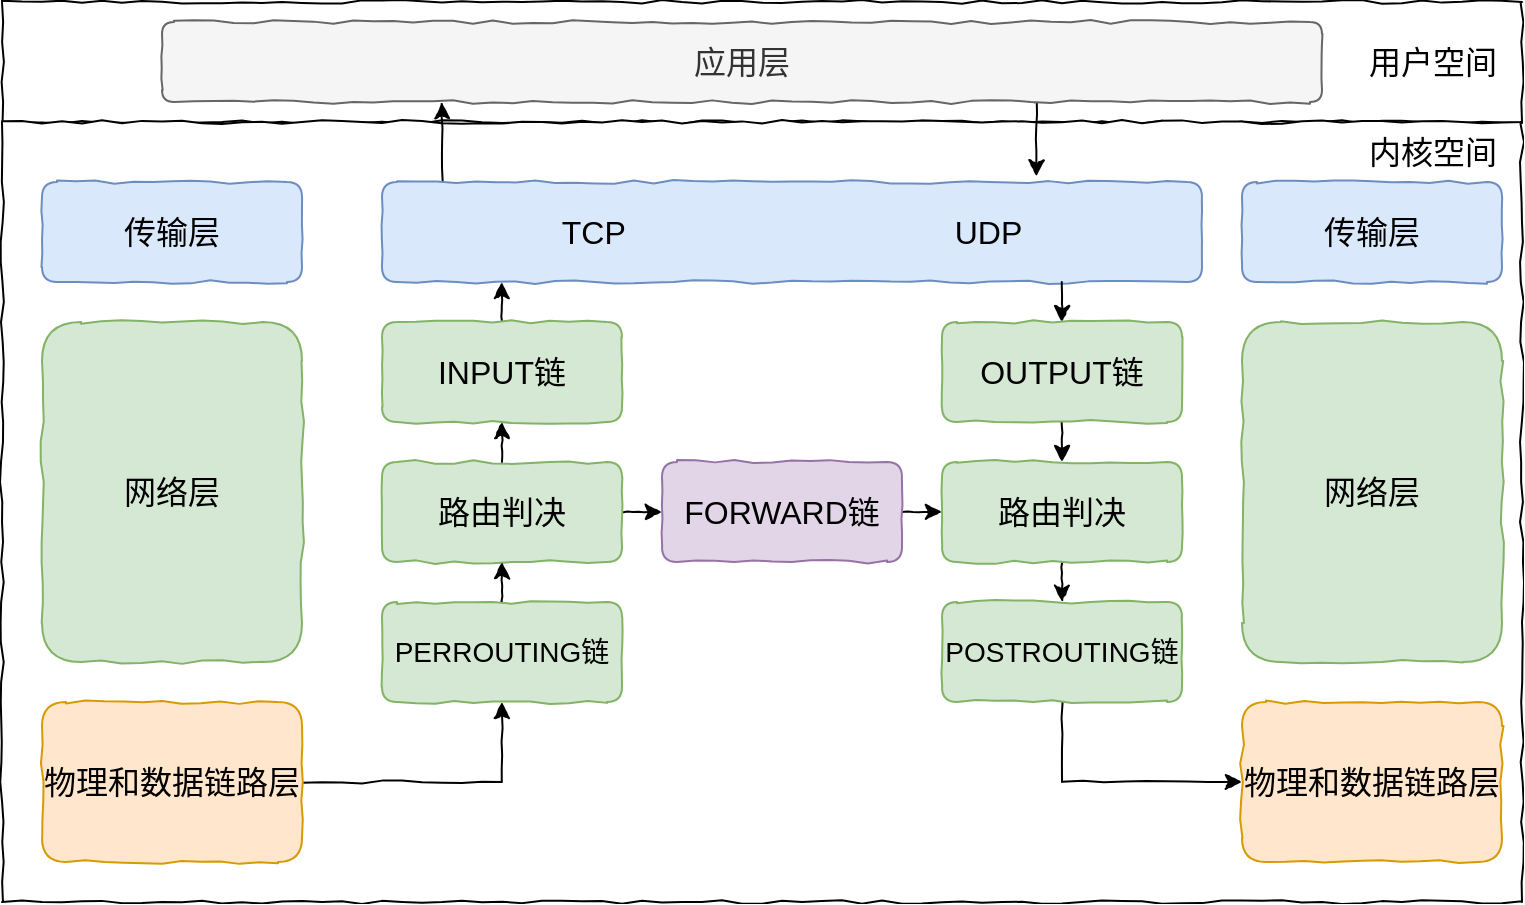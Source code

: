 <mxfile version="21.0.2" type="github">
  <diagram name="第 1 页" id="90CFqo1--4fjbLcjnFdY">
    <mxGraphModel dx="1050" dy="548" grid="0" gridSize="10" guides="1" tooltips="1" connect="1" arrows="1" fold="1" page="1" pageScale="1" pageWidth="827" pageHeight="1169" math="0" shadow="0">
      <root>
        <mxCell id="0" />
        <mxCell id="1" parent="0" />
        <mxCell id="99VKwfA_1_SisR6ghiPv-1" value="" style="rounded=0;whiteSpace=wrap;html=1;comic=1;" vertex="1" parent="1">
          <mxGeometry x="60" y="90" width="760" height="60" as="geometry" />
        </mxCell>
        <mxCell id="99VKwfA_1_SisR6ghiPv-2" value="" style="rounded=0;whiteSpace=wrap;html=1;comic=1;" vertex="1" parent="1">
          <mxGeometry x="60" y="150" width="760" height="390" as="geometry" />
        </mxCell>
        <mxCell id="99VKwfA_1_SisR6ghiPv-27" style="rounded=0;orthogonalLoop=1;jettySize=auto;html=1;entryX=0.074;entryY=-0.008;entryDx=0;entryDy=0;entryPerimeter=0;edgeStyle=orthogonalEdgeStyle;startArrow=classic;startFill=1;endArrow=none;endFill=0;comic=1;" edge="1" parent="1" target="99VKwfA_1_SisR6ghiPv-9">
          <mxGeometry relative="1" as="geometry">
            <mxPoint x="280" y="140" as="sourcePoint" />
          </mxGeometry>
        </mxCell>
        <mxCell id="99VKwfA_1_SisR6ghiPv-28" style="edgeStyle=orthogonalEdgeStyle;rounded=0;orthogonalLoop=1;jettySize=auto;html=1;exitX=0.75;exitY=1;exitDx=0;exitDy=0;entryX=0.798;entryY=-0.056;entryDx=0;entryDy=0;entryPerimeter=0;comic=1;" edge="1" parent="1" source="99VKwfA_1_SisR6ghiPv-3" target="99VKwfA_1_SisR6ghiPv-9">
          <mxGeometry relative="1" as="geometry" />
        </mxCell>
        <mxCell id="99VKwfA_1_SisR6ghiPv-3" value="应用层" style="rounded=1;whiteSpace=wrap;html=1;fontSize=16;fillColor=#f5f5f5;fontColor=#333333;strokeColor=#666666;comic=1;" vertex="1" parent="1">
          <mxGeometry x="140" y="100" width="580" height="40" as="geometry" />
        </mxCell>
        <mxCell id="99VKwfA_1_SisR6ghiPv-4" value="&lt;font style=&quot;font-size: 16px;&quot;&gt;用户空间&lt;/font&gt;" style="text;html=1;align=center;verticalAlign=middle;resizable=0;points=[];autosize=1;strokeColor=none;fillColor=none;" vertex="1" parent="1">
          <mxGeometry x="730" y="105" width="90" height="30" as="geometry" />
        </mxCell>
        <mxCell id="99VKwfA_1_SisR6ghiPv-5" value="&lt;font style=&quot;font-size: 16px;&quot;&gt;内核空间&lt;/font&gt;" style="text;html=1;align=center;verticalAlign=middle;resizable=0;points=[];autosize=1;strokeColor=none;fillColor=none;" vertex="1" parent="1">
          <mxGeometry x="730" y="150" width="90" height="30" as="geometry" />
        </mxCell>
        <mxCell id="99VKwfA_1_SisR6ghiPv-6" value="&lt;font style=&quot;font-size: 16px;&quot;&gt;传输层&lt;/font&gt;" style="rounded=1;whiteSpace=wrap;html=1;fillColor=#dae8fc;strokeColor=#6c8ebf;comic=1;" vertex="1" parent="1">
          <mxGeometry x="80" y="180" width="130" height="50" as="geometry" />
        </mxCell>
        <mxCell id="99VKwfA_1_SisR6ghiPv-7" value="&lt;font style=&quot;font-size: 16px;&quot;&gt;网络层&lt;/font&gt;" style="rounded=1;whiteSpace=wrap;html=1;fillColor=#d5e8d4;strokeColor=#82b366;comic=1;" vertex="1" parent="1">
          <mxGeometry x="80" y="250" width="130" height="170" as="geometry" />
        </mxCell>
        <mxCell id="99VKwfA_1_SisR6ghiPv-34" style="edgeStyle=orthogonalEdgeStyle;rounded=0;orthogonalLoop=1;jettySize=auto;html=1;exitX=1;exitY=0.5;exitDx=0;exitDy=0;entryX=0.5;entryY=1;entryDx=0;entryDy=0;comic=1;" edge="1" parent="1" source="99VKwfA_1_SisR6ghiPv-8" target="99VKwfA_1_SisR6ghiPv-12">
          <mxGeometry relative="1" as="geometry" />
        </mxCell>
        <mxCell id="99VKwfA_1_SisR6ghiPv-8" value="&lt;font style=&quot;font-size: 16px;&quot;&gt;物理和数据链路层&lt;/font&gt;" style="rounded=1;whiteSpace=wrap;html=1;fillColor=#ffe6cc;strokeColor=#d79b00;comic=1;" vertex="1" parent="1">
          <mxGeometry x="80" y="440" width="130" height="80" as="geometry" />
        </mxCell>
        <mxCell id="99VKwfA_1_SisR6ghiPv-9" value="&lt;span style=&quot;font-size: 16px;&quot;&gt;TCP&amp;nbsp; &amp;nbsp; &amp;nbsp; &amp;nbsp; &amp;nbsp; &amp;nbsp; &amp;nbsp; &amp;nbsp; &amp;nbsp; &amp;nbsp; &amp;nbsp; &amp;nbsp; &amp;nbsp; &amp;nbsp; &amp;nbsp; &amp;nbsp; &amp;nbsp; &amp;nbsp; &amp;nbsp;UDP&lt;/span&gt;" style="rounded=1;whiteSpace=wrap;html=1;fillColor=#dae8fc;strokeColor=#6c8ebf;comic=1;" vertex="1" parent="1">
          <mxGeometry x="250" y="180" width="410" height="50" as="geometry" />
        </mxCell>
        <mxCell id="99VKwfA_1_SisR6ghiPv-22" style="edgeStyle=orthogonalEdgeStyle;rounded=0;orthogonalLoop=1;jettySize=auto;html=1;exitX=0.5;exitY=0;exitDx=0;exitDy=0;entryX=0.146;entryY=1;entryDx=0;entryDy=0;entryPerimeter=0;comic=1;" edge="1" parent="1" source="99VKwfA_1_SisR6ghiPv-10" target="99VKwfA_1_SisR6ghiPv-9">
          <mxGeometry relative="1" as="geometry" />
        </mxCell>
        <mxCell id="99VKwfA_1_SisR6ghiPv-10" value="&lt;font style=&quot;font-size: 16px;&quot;&gt;INPUT链&lt;/font&gt;" style="rounded=1;whiteSpace=wrap;html=1;fillColor=#d5e8d4;strokeColor=#82b366;comic=1;" vertex="1" parent="1">
          <mxGeometry x="250" y="250" width="120" height="50" as="geometry" />
        </mxCell>
        <mxCell id="99VKwfA_1_SisR6ghiPv-23" style="edgeStyle=orthogonalEdgeStyle;rounded=0;orthogonalLoop=1;jettySize=auto;html=1;exitX=0.5;exitY=0;exitDx=0;exitDy=0;entryX=0.5;entryY=1;entryDx=0;entryDy=0;comic=1;" edge="1" parent="1" source="99VKwfA_1_SisR6ghiPv-11" target="99VKwfA_1_SisR6ghiPv-10">
          <mxGeometry relative="1" as="geometry" />
        </mxCell>
        <mxCell id="99VKwfA_1_SisR6ghiPv-24" style="edgeStyle=orthogonalEdgeStyle;rounded=0;orthogonalLoop=1;jettySize=auto;html=1;exitX=1;exitY=0.5;exitDx=0;exitDy=0;entryX=0;entryY=0.5;entryDx=0;entryDy=0;comic=1;" edge="1" parent="1" source="99VKwfA_1_SisR6ghiPv-11" target="99VKwfA_1_SisR6ghiPv-13">
          <mxGeometry relative="1" as="geometry" />
        </mxCell>
        <mxCell id="99VKwfA_1_SisR6ghiPv-11" value="&lt;font style=&quot;font-size: 16px;&quot;&gt;路由判决&lt;/font&gt;" style="rounded=1;whiteSpace=wrap;html=1;fillColor=#d5e8d4;strokeColor=#82b366;comic=1;" vertex="1" parent="1">
          <mxGeometry x="250" y="320" width="120" height="50" as="geometry" />
        </mxCell>
        <mxCell id="99VKwfA_1_SisR6ghiPv-25" style="edgeStyle=orthogonalEdgeStyle;rounded=0;orthogonalLoop=1;jettySize=auto;html=1;exitX=0.5;exitY=0;exitDx=0;exitDy=0;entryX=0.5;entryY=1;entryDx=0;entryDy=0;comic=1;" edge="1" parent="1" source="99VKwfA_1_SisR6ghiPv-12" target="99VKwfA_1_SisR6ghiPv-11">
          <mxGeometry relative="1" as="geometry" />
        </mxCell>
        <mxCell id="99VKwfA_1_SisR6ghiPv-12" value="&lt;font style=&quot;font-size: 14px;&quot;&gt;PERROUTING链&lt;/font&gt;" style="rounded=1;whiteSpace=wrap;html=1;fontSize=14;fillColor=#d5e8d4;strokeColor=#82b366;comic=1;" vertex="1" parent="1">
          <mxGeometry x="250" y="390" width="120" height="50" as="geometry" />
        </mxCell>
        <mxCell id="99VKwfA_1_SisR6ghiPv-33" style="edgeStyle=orthogonalEdgeStyle;rounded=0;orthogonalLoop=1;jettySize=auto;html=1;exitX=1;exitY=0.5;exitDx=0;exitDy=0;entryX=0;entryY=0.5;entryDx=0;entryDy=0;comic=1;" edge="1" parent="1" source="99VKwfA_1_SisR6ghiPv-13" target="99VKwfA_1_SisR6ghiPv-17">
          <mxGeometry relative="1" as="geometry" />
        </mxCell>
        <mxCell id="99VKwfA_1_SisR6ghiPv-13" value="&lt;font style=&quot;font-size: 16px;&quot;&gt;FORWARD链&lt;/font&gt;" style="rounded=1;whiteSpace=wrap;html=1;fillColor=#e1d5e7;strokeColor=#9673a6;comic=1;" vertex="1" parent="1">
          <mxGeometry x="390" y="320" width="120" height="50" as="geometry" />
        </mxCell>
        <mxCell id="99VKwfA_1_SisR6ghiPv-29" style="edgeStyle=orthogonalEdgeStyle;rounded=0;orthogonalLoop=1;jettySize=auto;html=1;exitX=0.5;exitY=0;exitDx=0;exitDy=0;entryX=0.829;entryY=1;entryDx=0;entryDy=0;entryPerimeter=0;startArrow=classic;startFill=1;endArrow=none;endFill=0;comic=1;" edge="1" parent="1" source="99VKwfA_1_SisR6ghiPv-16" target="99VKwfA_1_SisR6ghiPv-9">
          <mxGeometry relative="1" as="geometry" />
        </mxCell>
        <mxCell id="99VKwfA_1_SisR6ghiPv-30" style="edgeStyle=orthogonalEdgeStyle;rounded=0;orthogonalLoop=1;jettySize=auto;html=1;exitX=0.5;exitY=1;exitDx=0;exitDy=0;entryX=0.5;entryY=0;entryDx=0;entryDy=0;comic=1;" edge="1" parent="1" source="99VKwfA_1_SisR6ghiPv-16" target="99VKwfA_1_SisR6ghiPv-17">
          <mxGeometry relative="1" as="geometry" />
        </mxCell>
        <mxCell id="99VKwfA_1_SisR6ghiPv-16" value="&lt;font style=&quot;font-size: 16px;&quot;&gt;OUTPUT链&lt;/font&gt;" style="rounded=1;whiteSpace=wrap;html=1;fillColor=#d5e8d4;strokeColor=#82b366;comic=1;" vertex="1" parent="1">
          <mxGeometry x="530" y="250" width="120" height="50" as="geometry" />
        </mxCell>
        <mxCell id="99VKwfA_1_SisR6ghiPv-31" style="edgeStyle=orthogonalEdgeStyle;rounded=0;orthogonalLoop=1;jettySize=auto;html=1;exitX=0.5;exitY=1;exitDx=0;exitDy=0;entryX=0.5;entryY=0;entryDx=0;entryDy=0;comic=1;" edge="1" parent="1" source="99VKwfA_1_SisR6ghiPv-17" target="99VKwfA_1_SisR6ghiPv-18">
          <mxGeometry relative="1" as="geometry" />
        </mxCell>
        <mxCell id="99VKwfA_1_SisR6ghiPv-17" value="&lt;font style=&quot;font-size: 16px;&quot;&gt;路由判决&lt;/font&gt;" style="rounded=1;whiteSpace=wrap;html=1;fillColor=#d5e8d4;strokeColor=#82b366;comic=1;" vertex="1" parent="1">
          <mxGeometry x="530" y="320" width="120" height="50" as="geometry" />
        </mxCell>
        <mxCell id="99VKwfA_1_SisR6ghiPv-32" style="edgeStyle=orthogonalEdgeStyle;rounded=0;orthogonalLoop=1;jettySize=auto;html=1;exitX=0.5;exitY=1;exitDx=0;exitDy=0;entryX=0;entryY=0.5;entryDx=0;entryDy=0;comic=1;" edge="1" parent="1" source="99VKwfA_1_SisR6ghiPv-18" target="99VKwfA_1_SisR6ghiPv-21">
          <mxGeometry relative="1" as="geometry" />
        </mxCell>
        <mxCell id="99VKwfA_1_SisR6ghiPv-18" value="&lt;font style=&quot;font-size: 14px;&quot;&gt;POSTROUTING链&lt;/font&gt;" style="rounded=1;whiteSpace=wrap;html=1;fontSize=14;fillColor=#d5e8d4;strokeColor=#82b366;comic=1;" vertex="1" parent="1">
          <mxGeometry x="530" y="390" width="120" height="50" as="geometry" />
        </mxCell>
        <mxCell id="99VKwfA_1_SisR6ghiPv-19" value="&lt;font style=&quot;font-size: 16px;&quot;&gt;传输层&lt;/font&gt;" style="rounded=1;whiteSpace=wrap;html=1;fillColor=#dae8fc;strokeColor=#6c8ebf;comic=1;" vertex="1" parent="1">
          <mxGeometry x="680" y="180" width="130" height="50" as="geometry" />
        </mxCell>
        <mxCell id="99VKwfA_1_SisR6ghiPv-20" value="&lt;font style=&quot;font-size: 16px;&quot;&gt;网络层&lt;/font&gt;" style="rounded=1;whiteSpace=wrap;html=1;fillColor=#d5e8d4;strokeColor=#82b366;comic=1;" vertex="1" parent="1">
          <mxGeometry x="680" y="250" width="130" height="170" as="geometry" />
        </mxCell>
        <mxCell id="99VKwfA_1_SisR6ghiPv-21" value="&lt;font style=&quot;font-size: 16px;&quot;&gt;物理和数据链路层&lt;/font&gt;" style="rounded=1;whiteSpace=wrap;html=1;fillColor=#ffe6cc;strokeColor=#d79b00;comic=1;" vertex="1" parent="1">
          <mxGeometry x="680" y="440" width="130" height="80" as="geometry" />
        </mxCell>
      </root>
    </mxGraphModel>
  </diagram>
</mxfile>
